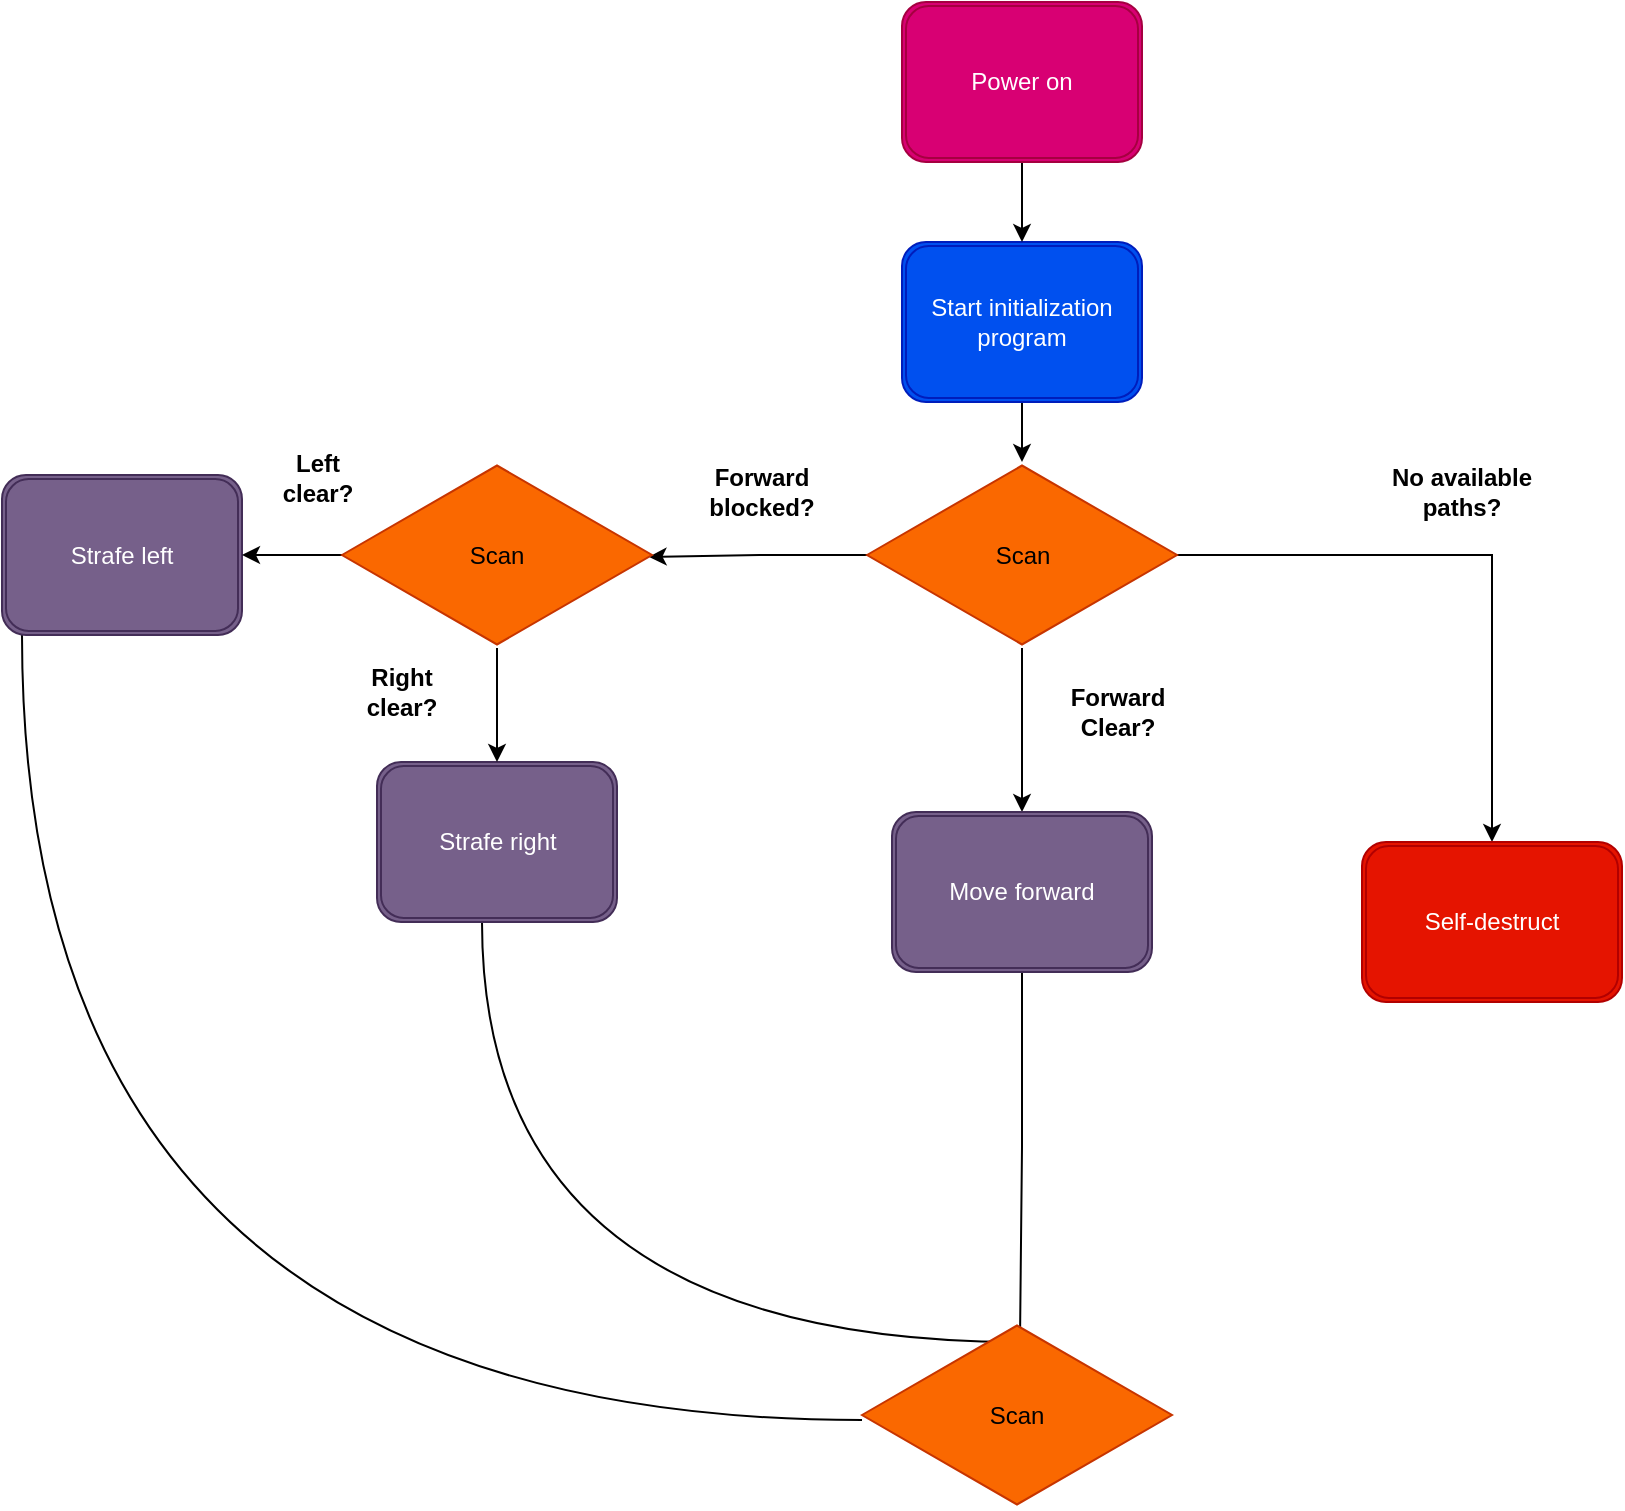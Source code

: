 <mxfile version="21.1.6" type="github">
  <diagram name="Page-1" id="74e2e168-ea6b-b213-b513-2b3c1d86103e">
    <mxGraphModel dx="2074" dy="1067" grid="1" gridSize="10" guides="1" tooltips="1" connect="1" arrows="1" fold="1" page="1" pageScale="1" pageWidth="1100" pageHeight="850" background="none" math="0" shadow="0">
      <root>
        <mxCell id="0" />
        <mxCell id="1" parent="0" />
        <mxCell id="PDKEiuR8H4hDW7ctw3Op-2" style="edgeStyle=orthogonalEdgeStyle;orthogonalLoop=1;jettySize=auto;html=1;curved=1;entryX=0;entryY=0.527;entryDx=0;entryDy=0;entryPerimeter=0;endArrow=none;endFill=0;" edge="1" parent="1" source="ZkDkmKv_Wg0DZdJq-MGv-2" target="PDKEiuR8H4hDW7ctw3Op-1">
          <mxGeometry relative="1" as="geometry">
            <mxPoint x="100" y="660" as="targetPoint" />
            <Array as="points">
              <mxPoint x="50" y="729" />
            </Array>
          </mxGeometry>
        </mxCell>
        <mxCell id="ZkDkmKv_Wg0DZdJq-MGv-2" value="Strafe left" style="shape=ext;double=1;rounded=1;whiteSpace=wrap;html=1;fillColor=#76608a;fontColor=#ffffff;strokeColor=#432D57;" parent="1" vertex="1">
          <mxGeometry x="40" y="256.5" width="120" height="80" as="geometry" />
        </mxCell>
        <mxCell id="ZkDkmKv_Wg0DZdJq-MGv-27" style="edgeStyle=orthogonalEdgeStyle;rounded=0;orthogonalLoop=1;jettySize=auto;html=1;" parent="1" source="ZkDkmKv_Wg0DZdJq-MGv-3" target="ZkDkmKv_Wg0DZdJq-MGv-5" edge="1">
          <mxGeometry relative="1" as="geometry" />
        </mxCell>
        <mxCell id="ZkDkmKv_Wg0DZdJq-MGv-3" value="Start initialization program" style="shape=ext;double=1;rounded=1;whiteSpace=wrap;html=1;fillColor=#0050ef;fontColor=#ffffff;strokeColor=#001DBC;" parent="1" vertex="1">
          <mxGeometry x="490" y="140" width="120" height="80" as="geometry" />
        </mxCell>
        <mxCell id="ZkDkmKv_Wg0DZdJq-MGv-28" style="edgeStyle=orthogonalEdgeStyle;rounded=0;orthogonalLoop=1;jettySize=auto;html=1;entryX=0.5;entryY=0;entryDx=0;entryDy=0;" parent="1" source="ZkDkmKv_Wg0DZdJq-MGv-4" target="ZkDkmKv_Wg0DZdJq-MGv-3" edge="1">
          <mxGeometry relative="1" as="geometry" />
        </mxCell>
        <mxCell id="ZkDkmKv_Wg0DZdJq-MGv-4" value="Power on" style="shape=ext;double=1;rounded=1;whiteSpace=wrap;html=1;fillColor=#d80073;strokeColor=#A50040;fontColor=#ffffff;" parent="1" vertex="1">
          <mxGeometry x="490" y="20" width="120" height="80" as="geometry" />
        </mxCell>
        <mxCell id="ZkDkmKv_Wg0DZdJq-MGv-11" style="edgeStyle=orthogonalEdgeStyle;rounded=0;orthogonalLoop=1;jettySize=auto;html=1;entryX=0.989;entryY=0.51;entryDx=0;entryDy=0;entryPerimeter=0;" parent="1" source="ZkDkmKv_Wg0DZdJq-MGv-5" target="ZkDkmKv_Wg0DZdJq-MGv-14" edge="1">
          <mxGeometry relative="1" as="geometry">
            <mxPoint x="410" y="340" as="targetPoint" />
          </mxGeometry>
        </mxCell>
        <mxCell id="ZkDkmKv_Wg0DZdJq-MGv-23" style="edgeStyle=orthogonalEdgeStyle;rounded=0;orthogonalLoop=1;jettySize=auto;html=1;" parent="1" source="ZkDkmKv_Wg0DZdJq-MGv-5" target="ZkDkmKv_Wg0DZdJq-MGv-6" edge="1">
          <mxGeometry relative="1" as="geometry" />
        </mxCell>
        <mxCell id="ZkDkmKv_Wg0DZdJq-MGv-25" style="edgeStyle=orthogonalEdgeStyle;rounded=0;orthogonalLoop=1;jettySize=auto;html=1;" parent="1" source="ZkDkmKv_Wg0DZdJq-MGv-5" target="ZkDkmKv_Wg0DZdJq-MGv-24" edge="1">
          <mxGeometry relative="1" as="geometry">
            <mxPoint x="740" y="297" as="targetPoint" />
          </mxGeometry>
        </mxCell>
        <mxCell id="ZkDkmKv_Wg0DZdJq-MGv-5" value="Scan" style="html=1;whiteSpace=wrap;aspect=fixed;shape=isoRectangle;fillColor=#fa6800;fontColor=#000000;strokeColor=#C73500;" parent="1" vertex="1">
          <mxGeometry x="472.5" y="250" width="155" height="93" as="geometry" />
        </mxCell>
        <mxCell id="PDKEiuR8H4hDW7ctw3Op-4" style="edgeStyle=orthogonalEdgeStyle;rounded=0;orthogonalLoop=1;jettySize=auto;html=1;entryX=0.51;entryY=0.043;entryDx=0;entryDy=0;entryPerimeter=0;endArrow=none;endFill=0;" edge="1" parent="1" source="ZkDkmKv_Wg0DZdJq-MGv-6" target="PDKEiuR8H4hDW7ctw3Op-1">
          <mxGeometry relative="1" as="geometry" />
        </mxCell>
        <mxCell id="ZkDkmKv_Wg0DZdJq-MGv-6" value="Move forward" style="shape=ext;double=1;rounded=1;whiteSpace=wrap;html=1;fillColor=#76608a;fontColor=#ffffff;strokeColor=#432D57;" parent="1" vertex="1">
          <mxGeometry x="485" y="425" width="130" height="80" as="geometry" />
        </mxCell>
        <mxCell id="PDKEiuR8H4hDW7ctw3Op-3" style="edgeStyle=orthogonalEdgeStyle;orthogonalLoop=1;jettySize=auto;html=1;entryX=0.516;entryY=0.108;entryDx=0;entryDy=0;entryPerimeter=0;curved=1;endArrow=none;endFill=0;" edge="1" parent="1" source="ZkDkmKv_Wg0DZdJq-MGv-7" target="PDKEiuR8H4hDW7ctw3Op-1">
          <mxGeometry relative="1" as="geometry">
            <Array as="points">
              <mxPoint x="280" y="690" />
            </Array>
          </mxGeometry>
        </mxCell>
        <mxCell id="ZkDkmKv_Wg0DZdJq-MGv-7" value="Strafe right" style="shape=ext;double=1;rounded=1;whiteSpace=wrap;html=1;fillColor=#76608a;fontColor=#ffffff;strokeColor=#432D57;" parent="1" vertex="1">
          <mxGeometry x="227.5" y="400" width="120" height="80" as="geometry" />
        </mxCell>
        <mxCell id="ZkDkmKv_Wg0DZdJq-MGv-13" value="Forward blocked?" style="text;html=1;strokeColor=none;fillColor=none;align=center;verticalAlign=middle;whiteSpace=wrap;rounded=0;fontStyle=1" parent="1" vertex="1">
          <mxGeometry x="390" y="250" width="60" height="30" as="geometry" />
        </mxCell>
        <mxCell id="ZkDkmKv_Wg0DZdJq-MGv-19" style="edgeStyle=orthogonalEdgeStyle;rounded=0;orthogonalLoop=1;jettySize=auto;html=1;entryX=0.5;entryY=0;entryDx=0;entryDy=0;" parent="1" source="ZkDkmKv_Wg0DZdJq-MGv-14" target="ZkDkmKv_Wg0DZdJq-MGv-7" edge="1">
          <mxGeometry relative="1" as="geometry" />
        </mxCell>
        <mxCell id="ZkDkmKv_Wg0DZdJq-MGv-22" style="edgeStyle=orthogonalEdgeStyle;rounded=0;orthogonalLoop=1;jettySize=auto;html=1;" parent="1" source="ZkDkmKv_Wg0DZdJq-MGv-14" target="ZkDkmKv_Wg0DZdJq-MGv-2" edge="1">
          <mxGeometry relative="1" as="geometry" />
        </mxCell>
        <mxCell id="ZkDkmKv_Wg0DZdJq-MGv-14" value="Scan" style="html=1;whiteSpace=wrap;aspect=fixed;shape=isoRectangle;fillColor=#fa6800;fontColor=#000000;strokeColor=#C73500;" parent="1" vertex="1">
          <mxGeometry x="210" y="250" width="155" height="93" as="geometry" />
        </mxCell>
        <mxCell id="ZkDkmKv_Wg0DZdJq-MGv-15" value="Forward Clear?" style="text;html=1;strokeColor=none;fillColor=none;align=center;verticalAlign=middle;whiteSpace=wrap;rounded=0;fontStyle=1" parent="1" vertex="1">
          <mxGeometry x="567.5" y="360" width="60" height="30" as="geometry" />
        </mxCell>
        <mxCell id="ZkDkmKv_Wg0DZdJq-MGv-24" value="Self-destruct" style="shape=ext;double=1;rounded=1;whiteSpace=wrap;html=1;fillColor=#e51400;fontColor=#ffffff;strokeColor=#B20000;" parent="1" vertex="1">
          <mxGeometry x="720" y="440" width="130" height="80" as="geometry" />
        </mxCell>
        <mxCell id="ZkDkmKv_Wg0DZdJq-MGv-26" value="No available paths?" style="text;html=1;strokeColor=none;fillColor=none;align=center;verticalAlign=middle;whiteSpace=wrap;rounded=0;fontStyle=1" parent="1" vertex="1">
          <mxGeometry x="720" y="243.25" width="100" height="43.5" as="geometry" />
        </mxCell>
        <mxCell id="ZkDkmKv_Wg0DZdJq-MGv-29" value="Left clear?" style="text;html=1;strokeColor=none;fillColor=none;align=center;verticalAlign=middle;whiteSpace=wrap;rounded=0;fontStyle=1" parent="1" vertex="1">
          <mxGeometry x="167.5" y="243.25" width="60" height="30" as="geometry" />
        </mxCell>
        <mxCell id="ZkDkmKv_Wg0DZdJq-MGv-30" value="Right clear?" style="text;html=1;strokeColor=none;fillColor=none;align=center;verticalAlign=middle;whiteSpace=wrap;rounded=0;fontStyle=1" parent="1" vertex="1">
          <mxGeometry x="210" y="350" width="60" height="30" as="geometry" />
        </mxCell>
        <mxCell id="PDKEiuR8H4hDW7ctw3Op-1" value="Scan" style="html=1;whiteSpace=wrap;aspect=fixed;shape=isoRectangle;fillColor=#fa6800;fontColor=#000000;strokeColor=#C73500;" vertex="1" parent="1">
          <mxGeometry x="470" y="680" width="155" height="93" as="geometry" />
        </mxCell>
      </root>
    </mxGraphModel>
  </diagram>
</mxfile>
